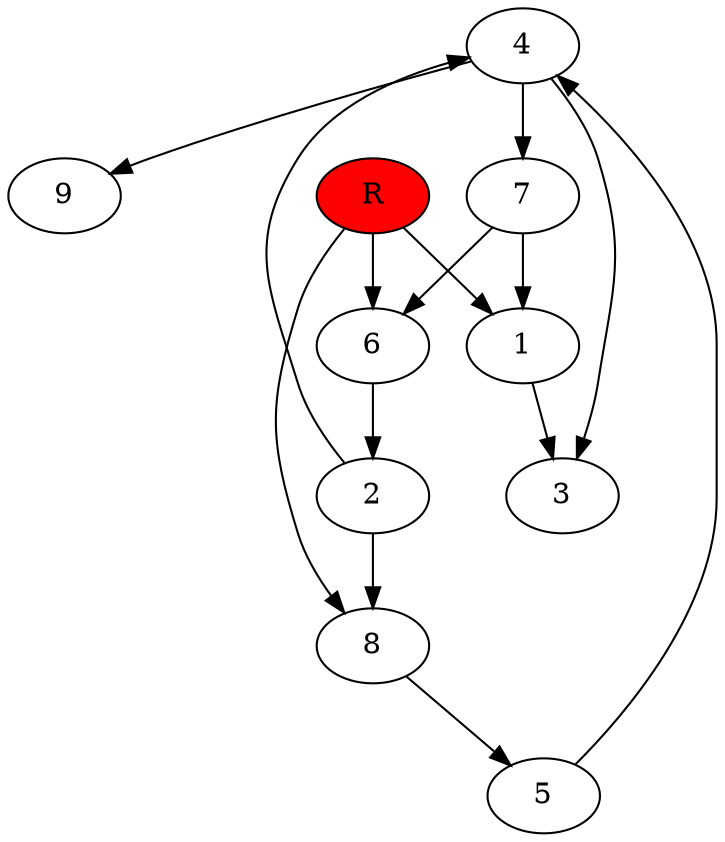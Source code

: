 digraph prb10796 {
	1
	2
	3
	4
	5
	6
	7
	8
	R [fillcolor="#ff0000" style=filled]
	1 -> 3
	2 -> 4
	2 -> 8
	4 -> 3
	4 -> 7
	4 -> 9
	5 -> 4
	6 -> 2
	7 -> 1
	7 -> 6
	8 -> 5
	R -> 1
	R -> 6
	R -> 8
}
